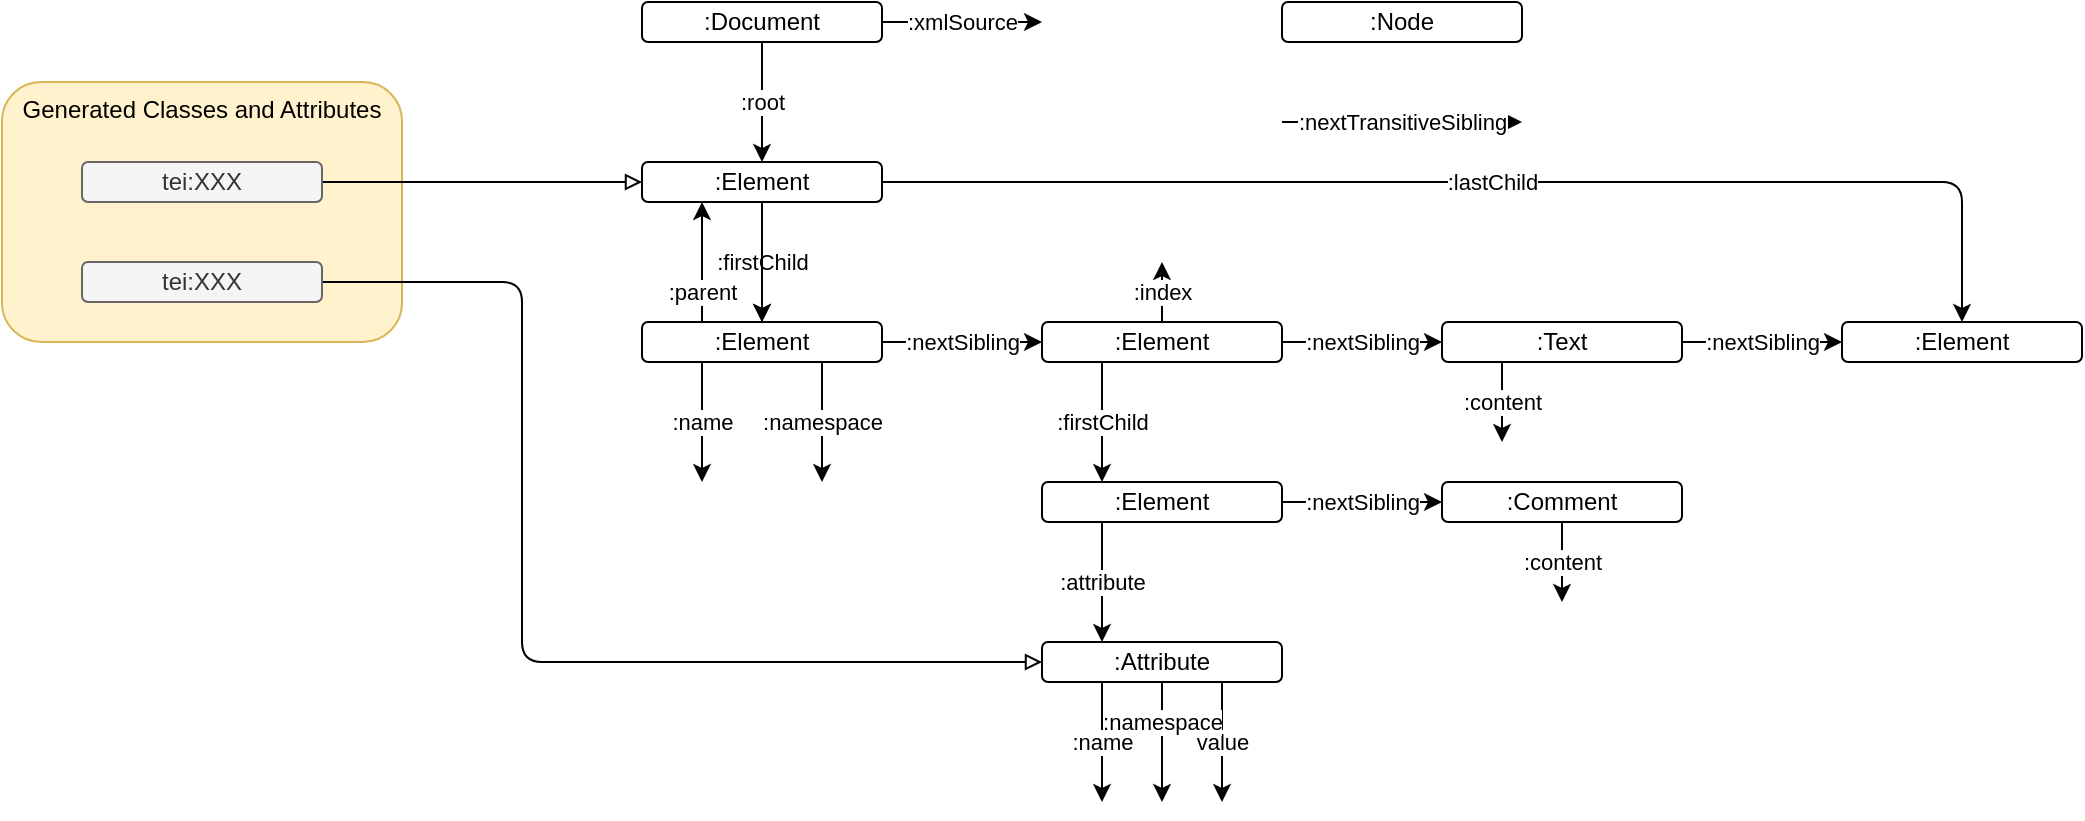 <mxfile>
    <diagram id="w7YsSt12Q0lvVhnlDkIc" name="mhdbdb text model">
        <mxGraphModel dx="1454" dy="647" grid="1" gridSize="10" guides="1" tooltips="1" connect="1" arrows="1" fold="1" page="0" pageScale="1" pageWidth="827" pageHeight="1169" math="0" shadow="0">
            <root>
                <mxCell id="0"/>
                <mxCell id="1" parent="0"/>
                <mxCell id="48" value="Generated Classes and Attributes" style="rounded=1;whiteSpace=wrap;html=1;fillColor=#fff2cc;strokeColor=#d6b656;verticalAlign=top;shadow=0;" parent="1" vertex="1">
                    <mxGeometry x="-120" y="40" width="200" height="130" as="geometry"/>
                </mxCell>
                <mxCell id="6" value=":firstChild" style="edgeStyle=none;html=1;exitX=0.5;exitY=1;exitDx=0;exitDy=0;entryX=0.5;entryY=0;entryDx=0;entryDy=0;shadow=0;" parent="1" source="2" target="5" edge="1">
                    <mxGeometry relative="1" as="geometry"/>
                </mxCell>
                <mxCell id="11" value="" style="edgeStyle=none;html=1;shadow=0;" parent="1" source="2" target="5" edge="1">
                    <mxGeometry relative="1" as="geometry"/>
                </mxCell>
                <mxCell id="36" value=":lastChild" style="edgeStyle=orthogonalEdgeStyle;html=1;exitX=1;exitY=0.5;exitDx=0;exitDy=0;entryX=0.5;entryY=0;entryDx=0;entryDy=0;shadow=0;" parent="1" source="2" target="21" edge="1">
                    <mxGeometry relative="1" as="geometry"/>
                </mxCell>
                <mxCell id="2" value=":Element" style="rounded=1;whiteSpace=wrap;html=1;fillColor=none;shadow=0;" parent="1" vertex="1">
                    <mxGeometry x="200" y="80" width="120" height="20" as="geometry"/>
                </mxCell>
                <mxCell id="8" value=":nextSibling" style="edgeStyle=none;html=1;exitX=1;exitY=0.5;exitDx=0;exitDy=0;entryX=0;entryY=0.5;entryDx=0;entryDy=0;shadow=0;" parent="1" source="5" target="7" edge="1">
                    <mxGeometry relative="1" as="geometry"/>
                </mxCell>
                <mxCell id="26" value=":name" style="edgeStyle=none;html=1;exitX=0.25;exitY=1;exitDx=0;exitDy=0;shadow=0;strokeColor=#000000;fillColor=#CCFFCC;" parent="1" source="15" edge="1">
                    <mxGeometry relative="1" as="geometry">
                        <mxPoint x="430" y="400" as="targetPoint"/>
                    </mxGeometry>
                </mxCell>
                <mxCell id="27" value=":namespace" style="edgeStyle=none;html=1;exitX=0.75;exitY=1;exitDx=0;exitDy=0;shadow=0;strokeColor=#000000;fillColor=#CCFFCC;" parent="1" source="5" edge="1">
                    <mxGeometry relative="1" as="geometry">
                        <mxPoint x="290" y="240" as="targetPoint"/>
                    </mxGeometry>
                </mxCell>
                <mxCell id="37" value=":parent" style="edgeStyle=orthogonalEdgeStyle;html=1;exitX=0.25;exitY=0;exitDx=0;exitDy=0;entryX=0.25;entryY=1;entryDx=0;entryDy=0;shadow=0;" parent="1" source="5" target="2" edge="1">
                    <mxGeometry x="-0.5" relative="1" as="geometry">
                        <mxPoint x="230" y="120" as="targetPoint"/>
                        <mxPoint as="offset"/>
                    </mxGeometry>
                </mxCell>
                <mxCell id="5" value=":Element" style="rounded=1;whiteSpace=wrap;html=1;shadow=0;" parent="1" vertex="1">
                    <mxGeometry x="200" y="160" width="120" height="20" as="geometry"/>
                </mxCell>
                <mxCell id="10" value=":nextSibling" style="edgeStyle=none;html=1;exitX=1;exitY=0.5;exitDx=0;exitDy=0;shadow=0;" parent="1" source="7" target="9" edge="1">
                    <mxGeometry relative="1" as="geometry"/>
                </mxCell>
                <mxCell id="14" value=":firstChild" style="edgeStyle=none;html=1;exitX=0.25;exitY=1;exitDx=0;exitDy=0;entryX=0.25;entryY=0;entryDx=0;entryDy=0;shadow=0;" parent="1" source="7" target="13" edge="1">
                    <mxGeometry relative="1" as="geometry"/>
                </mxCell>
                <mxCell id="34" value=":index" style="edgeStyle=none;html=1;exitX=0.5;exitY=0;exitDx=0;exitDy=0;shadow=0;" parent="1" source="7" edge="1">
                    <mxGeometry relative="1" as="geometry">
                        <mxPoint x="460" y="130" as="targetPoint"/>
                    </mxGeometry>
                </mxCell>
                <mxCell id="7" value=":Element" style="rounded=1;whiteSpace=wrap;html=1;shadow=0;" parent="1" vertex="1">
                    <mxGeometry x="400" y="160" width="120" height="20" as="geometry"/>
                </mxCell>
                <mxCell id="22" value=":nextSibling" style="edgeStyle=none;html=1;exitX=1;exitY=0.5;exitDx=0;exitDy=0;entryX=0;entryY=0.5;entryDx=0;entryDy=0;shadow=0;" parent="1" source="9" target="21" edge="1">
                    <mxGeometry relative="1" as="geometry"/>
                </mxCell>
                <mxCell id="30" value=":content" style="edgeStyle=none;html=1;exitX=0.25;exitY=1;exitDx=0;exitDy=0;shadow=0;strokeColor=#000000;fillColor=#CCFFCC;" parent="1" source="9" edge="1">
                    <mxGeometry relative="1" as="geometry">
                        <mxPoint x="630" y="220" as="targetPoint"/>
                    </mxGeometry>
                </mxCell>
                <mxCell id="9" value=":Text" style="rounded=1;whiteSpace=wrap;html=1;shadow=0;" parent="1" vertex="1">
                    <mxGeometry x="600" y="160" width="120" height="20" as="geometry"/>
                </mxCell>
                <mxCell id="16" value=":attribute" style="edgeStyle=none;html=1;exitX=0.25;exitY=1;exitDx=0;exitDy=0;entryX=0.25;entryY=0;entryDx=0;entryDy=0;shadow=0;" parent="1" source="13" target="15" edge="1">
                    <mxGeometry relative="1" as="geometry"/>
                </mxCell>
                <mxCell id="18" value=":nextSibling" style="edgeStyle=none;html=1;exitX=1;exitY=0.5;exitDx=0;exitDy=0;entryX=0;entryY=0.5;entryDx=0;entryDy=0;shadow=0;" parent="1" source="13" target="17" edge="1">
                    <mxGeometry relative="1" as="geometry"/>
                </mxCell>
                <mxCell id="13" value=":Element" style="rounded=1;whiteSpace=wrap;html=1;shadow=0;" parent="1" vertex="1">
                    <mxGeometry x="400" y="240" width="120" height="20" as="geometry"/>
                </mxCell>
                <mxCell id="31" value="value" style="edgeStyle=none;html=1;exitX=0.75;exitY=1;exitDx=0;exitDy=0;shadow=0;strokeColor=#000000;fillColor=#CCFFCC;" parent="1" source="15" edge="1">
                    <mxGeometry relative="1" as="geometry">
                        <mxPoint x="490" y="400" as="targetPoint"/>
                    </mxGeometry>
                </mxCell>
                <mxCell id="15" value=":Attribute" style="rounded=1;whiteSpace=wrap;html=1;shadow=0;" parent="1" vertex="1">
                    <mxGeometry x="400" y="320" width="120" height="20" as="geometry"/>
                </mxCell>
                <mxCell id="33" value=":content" style="edgeStyle=none;html=1;exitX=0.5;exitY=1;exitDx=0;exitDy=0;shadow=0;strokeColor=#000000;fillColor=#CCFFCC;" parent="1" source="17" edge="1">
                    <mxGeometry relative="1" as="geometry">
                        <mxPoint x="660" y="300" as="targetPoint"/>
                    </mxGeometry>
                </mxCell>
                <mxCell id="17" value=":Comment" style="rounded=1;whiteSpace=wrap;html=1;shadow=0;" parent="1" vertex="1">
                    <mxGeometry x="600" y="240" width="120" height="20" as="geometry"/>
                </mxCell>
                <mxCell id="20" value=":root" style="edgeStyle=none;html=1;exitX=0.5;exitY=1;exitDx=0;exitDy=0;entryX=0.5;entryY=0;entryDx=0;entryDy=0;fillColor=#CCFFCC;shadow=0;" parent="1" source="19" target="2" edge="1">
                    <mxGeometry relative="1" as="geometry"/>
                </mxCell>
                <mxCell id="32" value=":xmlSource" style="edgeStyle=none;html=1;exitX=1;exitY=0.5;exitDx=0;exitDy=0;shadow=0;strokeColor=#000000;fillColor=#CCFFCC;" parent="1" source="19" edge="1">
                    <mxGeometry relative="1" as="geometry">
                        <mxPoint x="400" y="10" as="targetPoint"/>
                    </mxGeometry>
                </mxCell>
                <mxCell id="19" value=":Document" style="rounded=1;whiteSpace=wrap;html=1;fillColor=none;shadow=0;" parent="1" vertex="1">
                    <mxGeometry x="200" width="120" height="20" as="geometry"/>
                </mxCell>
                <mxCell id="21" value=":Element" style="rounded=1;whiteSpace=wrap;html=1;shadow=0;" parent="1" vertex="1">
                    <mxGeometry x="800" y="160" width="120" height="20" as="geometry"/>
                </mxCell>
                <mxCell id="23" value=":Node" style="rounded=1;whiteSpace=wrap;html=1;shadow=0;" parent="1" vertex="1">
                    <mxGeometry x="520" width="120" height="20" as="geometry"/>
                </mxCell>
                <mxCell id="25" value=":nextTransitiveSibling" style="edgeStyle=none;html=1;exitX=1;exitY=0.5;exitDx=0;exitDy=0;shadow=0;" parent="1" edge="1">
                    <mxGeometry relative="1" as="geometry">
                        <mxPoint x="520" y="60" as="sourcePoint"/>
                        <mxPoint x="640" y="60" as="targetPoint"/>
                    </mxGeometry>
                </mxCell>
                <mxCell id="28" value=":namespace" style="edgeStyle=none;html=1;exitX=0.5;exitY=1;exitDx=0;exitDy=0;shadow=0;strokeColor=#000000;fillColor=#CCFFCC;" parent="1" source="15" edge="1">
                    <mxGeometry x="-0.333" relative="1" as="geometry">
                        <mxPoint x="460" y="400" as="targetPoint"/>
                        <mxPoint x="490" y="340" as="sourcePoint"/>
                        <mxPoint as="offset"/>
                    </mxGeometry>
                </mxCell>
                <mxCell id="29" value=":name" style="edgeStyle=none;html=1;exitX=0.25;exitY=1;exitDx=0;exitDy=0;shadow=0;strokeColor=#000000;fillColor=#CCFFCC;" parent="1" edge="1">
                    <mxGeometry relative="1" as="geometry">
                        <mxPoint x="230" y="240" as="targetPoint"/>
                        <mxPoint x="230" y="180" as="sourcePoint"/>
                    </mxGeometry>
                </mxCell>
                <mxCell id="43" style="edgeStyle=none;html=1;exitX=1;exitY=0.5;exitDx=0;exitDy=0;endArrow=block;endFill=0;shadow=0;" parent="1" source="38" target="2" edge="1">
                    <mxGeometry relative="1" as="geometry">
                        <mxPoint y="90" as="targetPoint"/>
                    </mxGeometry>
                </mxCell>
                <mxCell id="38" value="tei:XXX" style="rounded=1;whiteSpace=wrap;html=1;fillColor=#f5f5f5;fontColor=#333333;strokeColor=#666666;shadow=0;" parent="1" vertex="1">
                    <mxGeometry x="-80" y="80" width="120" height="20" as="geometry"/>
                </mxCell>
                <mxCell id="50" style="edgeStyle=orthogonalEdgeStyle;html=1;exitX=1;exitY=0.5;exitDx=0;exitDy=0;entryX=0;entryY=0.5;entryDx=0;entryDy=0;shadow=0;endArrow=block;endFill=0;" parent="1" source="49" target="15" edge="1">
                    <mxGeometry relative="1" as="geometry">
                        <Array as="points">
                            <mxPoint x="140" y="140"/>
                            <mxPoint x="140" y="330"/>
                        </Array>
                    </mxGeometry>
                </mxCell>
                <mxCell id="49" value="tei:XXX" style="rounded=1;whiteSpace=wrap;html=1;fillColor=#f5f5f5;fontColor=#333333;strokeColor=#666666;shadow=0;" parent="1" vertex="1">
                    <mxGeometry x="-80" y="130" width="120" height="20" as="geometry"/>
                </mxCell>
            </root>
        </mxGraphModel>
    </diagram>
</mxfile>